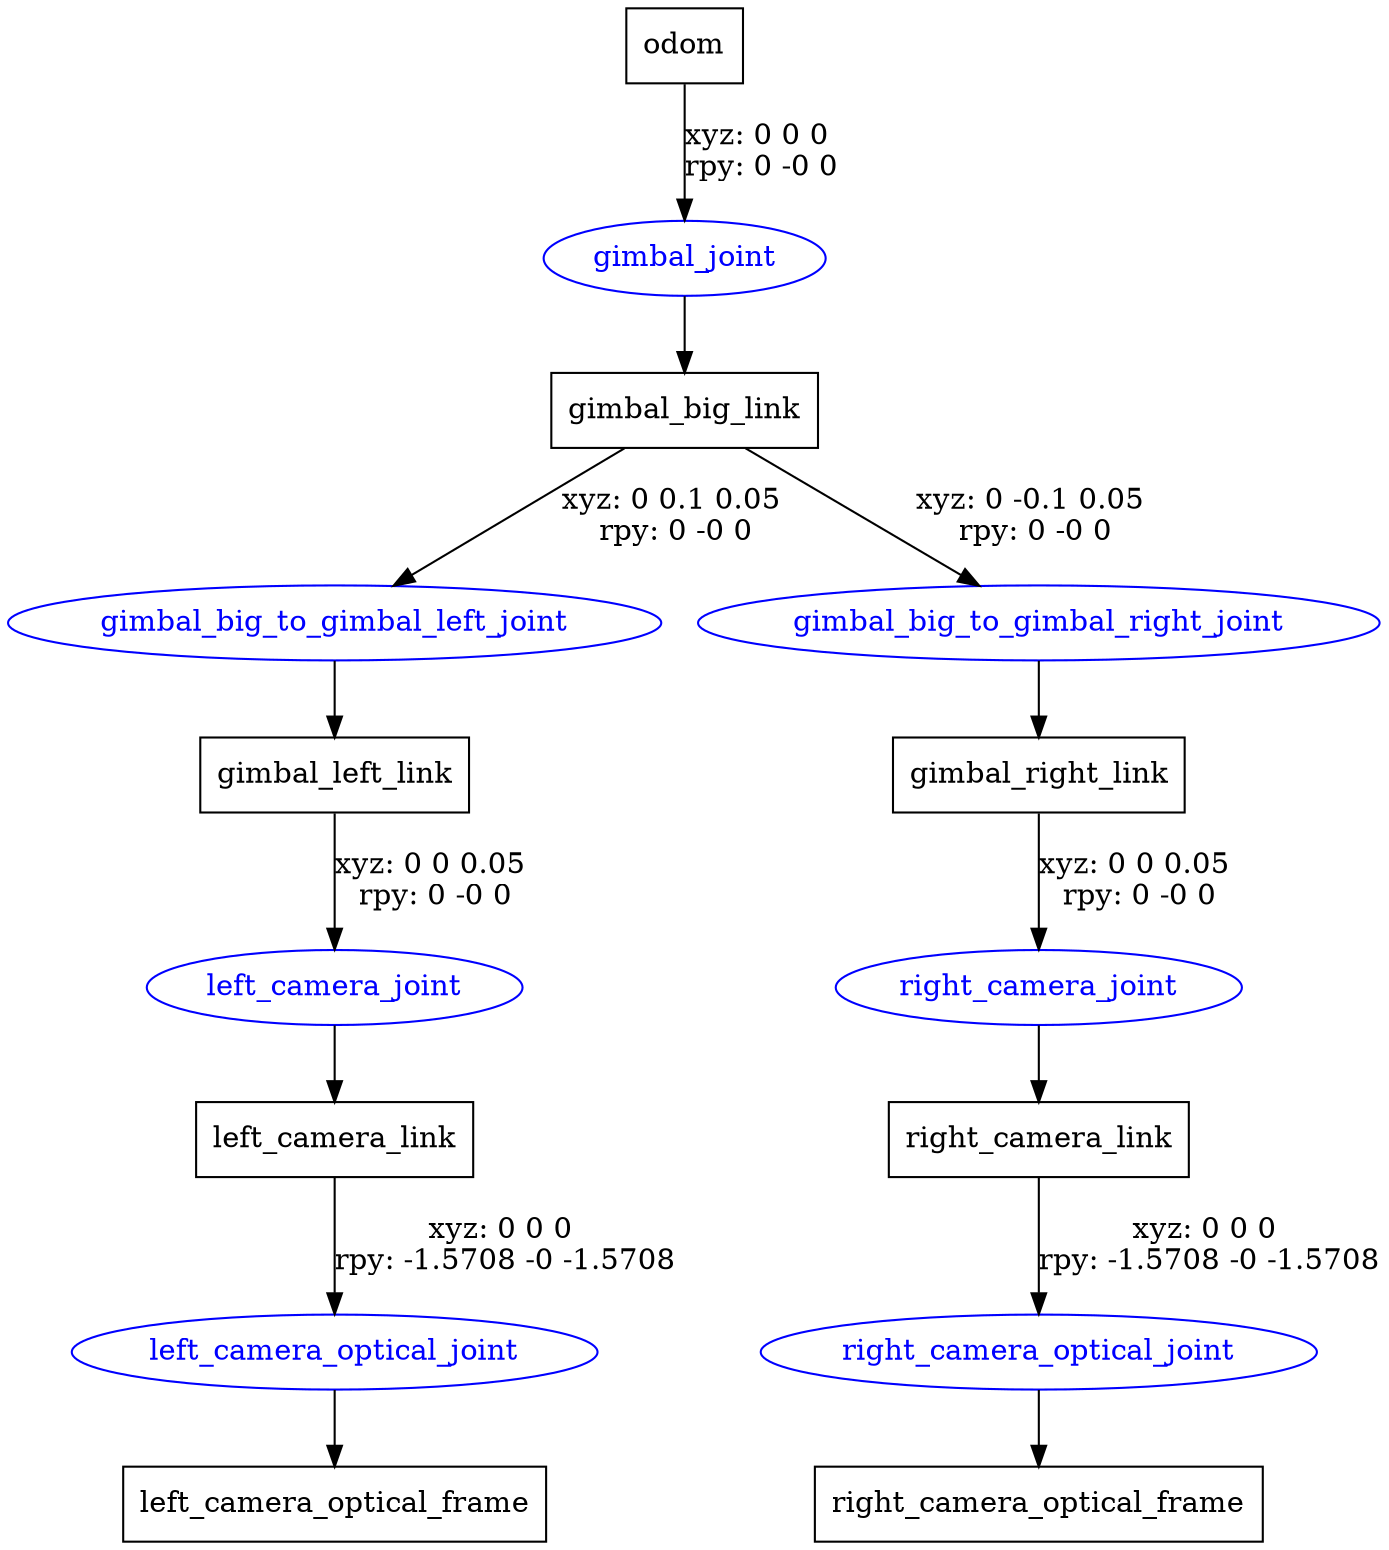digraph G {
node [shape=box];
"odom" [label="odom"];
"gimbal_big_link" [label="gimbal_big_link"];
"gimbal_left_link" [label="gimbal_left_link"];
"left_camera_link" [label="left_camera_link"];
"left_camera_optical_frame" [label="left_camera_optical_frame"];
"gimbal_right_link" [label="gimbal_right_link"];
"right_camera_link" [label="right_camera_link"];
"right_camera_optical_frame" [label="right_camera_optical_frame"];
node [shape=ellipse, color=blue, fontcolor=blue];
"odom" -> "gimbal_joint" [label="xyz: 0 0 0 \nrpy: 0 -0 0"]
"gimbal_joint" -> "gimbal_big_link"
"gimbal_big_link" -> "gimbal_big_to_gimbal_left_joint" [label="xyz: 0 0.1 0.05 \nrpy: 0 -0 0"]
"gimbal_big_to_gimbal_left_joint" -> "gimbal_left_link"
"gimbal_left_link" -> "left_camera_joint" [label="xyz: 0 0 0.05 \nrpy: 0 -0 0"]
"left_camera_joint" -> "left_camera_link"
"left_camera_link" -> "left_camera_optical_joint" [label="xyz: 0 0 0 \nrpy: -1.5708 -0 -1.5708"]
"left_camera_optical_joint" -> "left_camera_optical_frame"
"gimbal_big_link" -> "gimbal_big_to_gimbal_right_joint" [label="xyz: 0 -0.1 0.05 \nrpy: 0 -0 0"]
"gimbal_big_to_gimbal_right_joint" -> "gimbal_right_link"
"gimbal_right_link" -> "right_camera_joint" [label="xyz: 0 0 0.05 \nrpy: 0 -0 0"]
"right_camera_joint" -> "right_camera_link"
"right_camera_link" -> "right_camera_optical_joint" [label="xyz: 0 0 0 \nrpy: -1.5708 -0 -1.5708"]
"right_camera_optical_joint" -> "right_camera_optical_frame"
}
